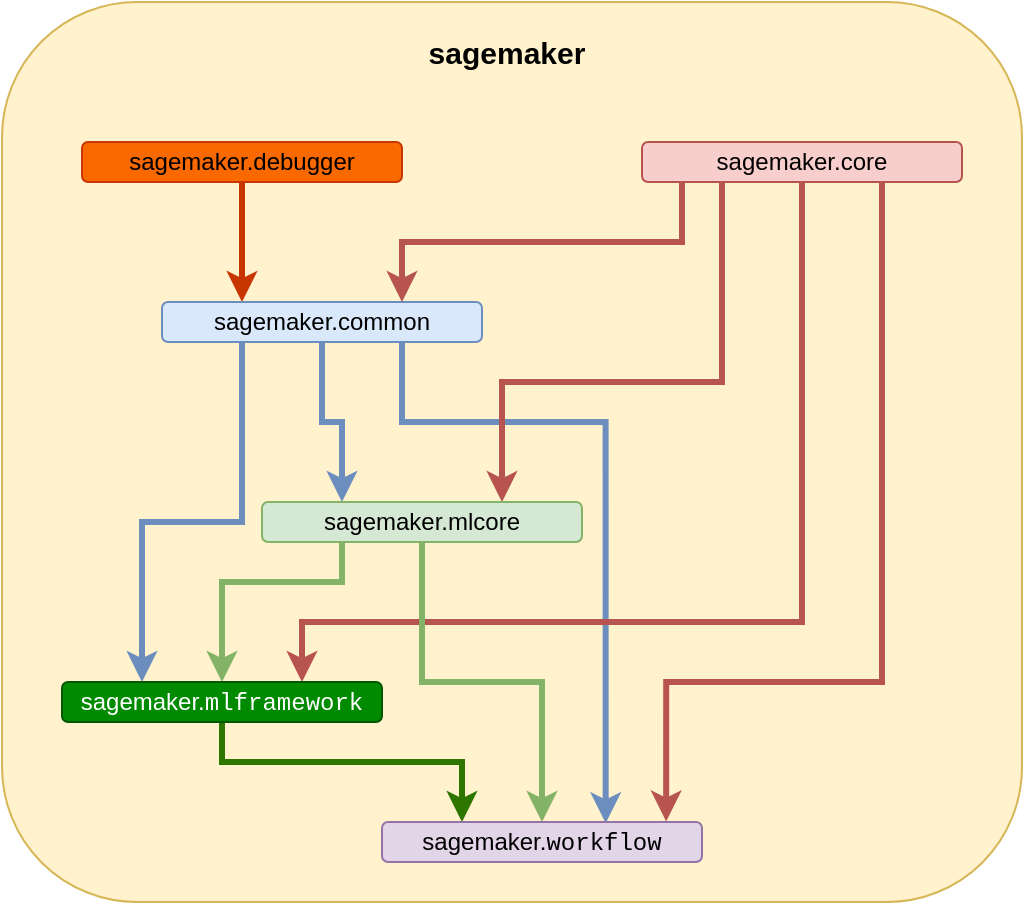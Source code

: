 <mxfile version="16.5.1" type="device"><diagram id="6NRsaOjWBMhGIUJLBVD-" name="Page-1"><mxGraphModel dx="1106" dy="733" grid="1" gridSize="10" guides="1" tooltips="1" connect="1" arrows="1" fold="1" page="1" pageScale="1" pageWidth="827" pageHeight="1169" math="0" shadow="0"><root><mxCell id="0"/><mxCell id="1" parent="0"/><mxCell id="n6fJCLupn8Z52XQIofiK-31" value="" style="rounded=1;whiteSpace=wrap;html=1;fillColor=#fff2cc;strokeColor=#d6b656;" parent="1" vertex="1"><mxGeometry x="210" y="60" width="510" height="450" as="geometry"/></mxCell><mxCell id="n6fJCLupn8Z52XQIofiK-24" style="edgeStyle=orthogonalEdgeStyle;rounded=0;orthogonalLoop=1;jettySize=auto;html=1;exitX=0.5;exitY=1;exitDx=0;exitDy=0;entryX=0.25;entryY=0;entryDx=0;entryDy=0;strokeWidth=3;fillColor=#fa6800;strokeColor=#C73500;" parent="1" source="SjHYbt-LEsptXLxfMoAb-1" target="SjHYbt-LEsptXLxfMoAb-2" edge="1"><mxGeometry relative="1" as="geometry"/></mxCell><mxCell id="SjHYbt-LEsptXLxfMoAb-1" value="sagemaker.debugger" style="rounded=1;whiteSpace=wrap;html=1;fillColor=#fa6800;fontColor=#000000;strokeColor=#C73500;" parent="1" vertex="1"><mxGeometry x="250" y="130" width="160" height="20" as="geometry"/></mxCell><mxCell id="n6fJCLupn8Z52XQIofiK-10" style="edgeStyle=orthogonalEdgeStyle;rounded=0;orthogonalLoop=1;jettySize=auto;html=1;exitX=0.25;exitY=1;exitDx=0;exitDy=0;entryX=0.25;entryY=0;entryDx=0;entryDy=0;strokeWidth=3;fillColor=#dae8fc;strokeColor=#6c8ebf;" parent="1" source="SjHYbt-LEsptXLxfMoAb-2" target="SjHYbt-LEsptXLxfMoAb-5" edge="1"><mxGeometry relative="1" as="geometry"><Array as="points"><mxPoint x="330" y="320"/><mxPoint x="280" y="320"/></Array></mxGeometry></mxCell><mxCell id="pP7Q90FQnIoldTn2D3xn-1" style="edgeStyle=orthogonalEdgeStyle;rounded=0;orthogonalLoop=1;jettySize=auto;html=1;exitX=0.5;exitY=1;exitDx=0;exitDy=0;entryX=0.25;entryY=0;entryDx=0;entryDy=0;fillColor=#dae8fc;strokeColor=#6c8ebf;strokeWidth=3;" parent="1" source="SjHYbt-LEsptXLxfMoAb-2" target="SjHYbt-LEsptXLxfMoAb-4" edge="1"><mxGeometry relative="1" as="geometry"><Array as="points"><mxPoint x="370" y="270"/><mxPoint x="380" y="270"/></Array></mxGeometry></mxCell><mxCell id="pP7Q90FQnIoldTn2D3xn-5" style="edgeStyle=orthogonalEdgeStyle;rounded=0;orthogonalLoop=1;jettySize=auto;html=1;exitX=0.75;exitY=1;exitDx=0;exitDy=0;entryX=0.699;entryY=0.029;entryDx=0;entryDy=0;entryPerimeter=0;strokeWidth=3;fillColor=#dae8fc;strokeColor=#6c8ebf;" parent="1" source="SjHYbt-LEsptXLxfMoAb-2" target="SjHYbt-LEsptXLxfMoAb-6" edge="1"><mxGeometry relative="1" as="geometry"><Array as="points"><mxPoint x="410" y="270"/><mxPoint x="512" y="270"/></Array></mxGeometry></mxCell><mxCell id="SjHYbt-LEsptXLxfMoAb-2" value="sagemaker.common" style="rounded=1;whiteSpace=wrap;html=1;fillColor=#dae8fc;strokeColor=#6c8ebf;" parent="1" vertex="1"><mxGeometry x="290" y="210" width="160" height="20" as="geometry"/></mxCell><mxCell id="n6fJCLupn8Z52XQIofiK-22" style="edgeStyle=orthogonalEdgeStyle;rounded=0;orthogonalLoop=1;jettySize=auto;html=1;exitX=0.5;exitY=1;exitDx=0;exitDy=0;entryX=0.75;entryY=0;entryDx=0;entryDy=0;strokeWidth=3;fillColor=#f8cecc;strokeColor=#b85450;" parent="1" source="SjHYbt-LEsptXLxfMoAb-3" target="SjHYbt-LEsptXLxfMoAb-5" edge="1"><mxGeometry relative="1" as="geometry"><Array as="points"><mxPoint x="610" y="370"/><mxPoint x="360" y="370"/></Array></mxGeometry></mxCell><mxCell id="n6fJCLupn8Z52XQIofiK-28" style="edgeStyle=orthogonalEdgeStyle;rounded=0;orthogonalLoop=1;jettySize=auto;html=1;entryX=0.75;entryY=0;entryDx=0;entryDy=0;strokeWidth=3;fillColor=#f8cecc;strokeColor=#b85450;" parent="1" source="SjHYbt-LEsptXLxfMoAb-3" target="SjHYbt-LEsptXLxfMoAb-2" edge="1"><mxGeometry relative="1" as="geometry"><Array as="points"><mxPoint x="550" y="180"/><mxPoint x="410" y="180"/></Array></mxGeometry></mxCell><mxCell id="pP7Q90FQnIoldTn2D3xn-6" style="edgeStyle=orthogonalEdgeStyle;rounded=0;orthogonalLoop=1;jettySize=auto;html=1;exitX=0.75;exitY=1;exitDx=0;exitDy=0;entryX=0.888;entryY=-0.014;entryDx=0;entryDy=0;entryPerimeter=0;strokeWidth=3;fillColor=#f8cecc;strokeColor=#b85450;" parent="1" source="SjHYbt-LEsptXLxfMoAb-3" target="SjHYbt-LEsptXLxfMoAb-6" edge="1"><mxGeometry relative="1" as="geometry"><Array as="points"><mxPoint x="650" y="400"/><mxPoint x="542" y="400"/></Array></mxGeometry></mxCell><mxCell id="pP7Q90FQnIoldTn2D3xn-7" style="edgeStyle=orthogonalEdgeStyle;rounded=0;orthogonalLoop=1;jettySize=auto;html=1;exitX=0.25;exitY=1;exitDx=0;exitDy=0;entryX=0.75;entryY=0;entryDx=0;entryDy=0;strokeWidth=3;fillColor=#f8cecc;strokeColor=#b85450;" parent="1" source="SjHYbt-LEsptXLxfMoAb-3" target="SjHYbt-LEsptXLxfMoAb-4" edge="1"><mxGeometry relative="1" as="geometry"><Array as="points"><mxPoint x="570" y="250"/><mxPoint x="460" y="250"/></Array></mxGeometry></mxCell><mxCell id="SjHYbt-LEsptXLxfMoAb-3" value="sagemaker.core" style="rounded=1;whiteSpace=wrap;html=1;fillColor=#f8cecc;strokeColor=#b85450;" parent="1" vertex="1"><mxGeometry x="530" y="130" width="160" height="20" as="geometry"/></mxCell><mxCell id="n6fJCLupn8Z52XQIofiK-11" style="edgeStyle=orthogonalEdgeStyle;rounded=0;orthogonalLoop=1;jettySize=auto;html=1;exitX=0.25;exitY=1;exitDx=0;exitDy=0;strokeWidth=3;fillColor=#d5e8d4;strokeColor=#82b366;" parent="1" source="SjHYbt-LEsptXLxfMoAb-4" target="SjHYbt-LEsptXLxfMoAb-5" edge="1"><mxGeometry relative="1" as="geometry"><Array as="points"><mxPoint x="380" y="350"/><mxPoint x="320" y="350"/></Array></mxGeometry></mxCell><mxCell id="pP7Q90FQnIoldTn2D3xn-4" style="edgeStyle=orthogonalEdgeStyle;rounded=0;orthogonalLoop=1;jettySize=auto;html=1;exitX=0.5;exitY=1;exitDx=0;exitDy=0;strokeWidth=3;fillColor=#d5e8d4;strokeColor=#82b366;" parent="1" source="SjHYbt-LEsptXLxfMoAb-4" target="SjHYbt-LEsptXLxfMoAb-6" edge="1"><mxGeometry relative="1" as="geometry"><Array as="points"><mxPoint x="420" y="400"/><mxPoint x="480" y="400"/></Array></mxGeometry></mxCell><mxCell id="SjHYbt-LEsptXLxfMoAb-4" value="sagemaker.mlcore" style="rounded=1;whiteSpace=wrap;html=1;fillColor=#d5e8d4;strokeColor=#82b366;" parent="1" vertex="1"><mxGeometry x="340" y="310" width="160" height="20" as="geometry"/></mxCell><mxCell id="SjHYbt-LEsptXLxfMoAb-6" value="sagemaker.&lt;span style=&quot;font-family: &amp;#34;menlo&amp;#34; , &amp;#34;monaco&amp;#34; , &amp;#34;courier new&amp;#34; , monospace&quot;&gt;workflow&lt;/span&gt;" style="rounded=1;whiteSpace=wrap;html=1;fillColor=#e1d5e7;strokeColor=#9673a6;" parent="1" vertex="1"><mxGeometry x="400" y="470" width="160" height="20" as="geometry"/></mxCell><mxCell id="SjHYbt-LEsptXLxfMoAb-36" style="edgeStyle=orthogonalEdgeStyle;rounded=0;orthogonalLoop=1;jettySize=auto;html=1;exitX=0.5;exitY=1;exitDx=0;exitDy=0;fontColor=#000000;" parent="1" source="SjHYbt-LEsptXLxfMoAb-6" target="SjHYbt-LEsptXLxfMoAb-6" edge="1"><mxGeometry relative="1" as="geometry"/></mxCell><mxCell id="pP7Q90FQnIoldTn2D3xn-3" style="edgeStyle=orthogonalEdgeStyle;rounded=0;orthogonalLoop=1;jettySize=auto;html=1;exitX=0.5;exitY=1;exitDx=0;exitDy=0;entryX=0.25;entryY=0;entryDx=0;entryDy=0;strokeWidth=3;fillColor=#60a917;strokeColor=#2D7600;" parent="1" source="SjHYbt-LEsptXLxfMoAb-5" target="SjHYbt-LEsptXLxfMoAb-6" edge="1"><mxGeometry relative="1" as="geometry"><Array as="points"><mxPoint x="320" y="440"/><mxPoint x="440" y="440"/></Array></mxGeometry></mxCell><mxCell id="SjHYbt-LEsptXLxfMoAb-5" value="sagemaker.&lt;span style=&quot;font-family: &amp;#34;menlo&amp;#34; , &amp;#34;monaco&amp;#34; , &amp;#34;courier new&amp;#34; , monospace&quot;&gt;mlframework&lt;/span&gt;" style="rounded=1;whiteSpace=wrap;html=1;fillColor=#008a00;fontColor=#ffffff;strokeColor=#005700;" parent="1" vertex="1"><mxGeometry x="240" y="400" width="160" height="20" as="geometry"/></mxCell><mxCell id="n6fJCLupn8Z52XQIofiK-32" value="sagemaker" style="text;html=1;strokeColor=none;fillColor=none;align=center;verticalAlign=middle;whiteSpace=wrap;rounded=0;fontStyle=1;fontSize=15;" parent="1" vertex="1"><mxGeometry x="410" y="70" width="105" height="30" as="geometry"/></mxCell></root></mxGraphModel></diagram></mxfile>